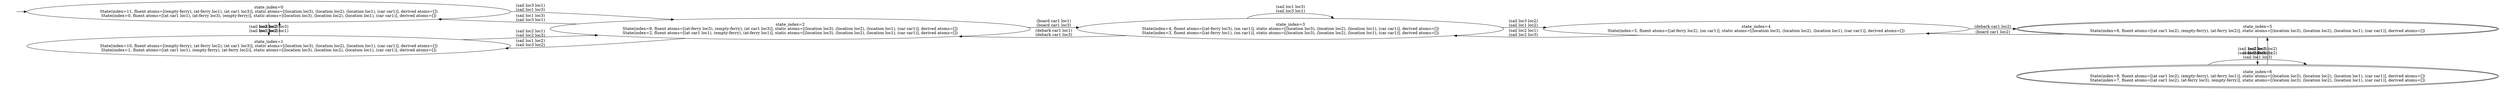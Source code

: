 digraph {
rankdir="LR"
s0[label="state_index=0
State(index=11, fluent atoms=[(empty-ferry), (at-ferry loc1), (at car1 loc3)], static atoms=[(location loc3), (location loc2), (location loc1), (car car1)], derived atoms=[])
State(index=0, fluent atoms=[(at car1 loc1), (at-ferry loc3), (empty-ferry)], static atoms=[(location loc3), (location loc2), (location loc1), (car car1)], derived atoms=[])
"]
s1[label="state_index=1
State(index=10, fluent atoms=[(empty-ferry), (at-ferry loc2), (at car1 loc3)], static atoms=[(location loc3), (location loc2), (location loc1), (car car1)], derived atoms=[])
State(index=1, fluent atoms=[(at car1 loc1), (empty-ferry), (at-ferry loc2)], static atoms=[(location loc3), (location loc2), (location loc1), (car car1)], derived atoms=[])
"]
s2[label="state_index=2
State(index=9, fluent atoms=[(at-ferry loc3), (empty-ferry), (at car1 loc3)], static atoms=[(location loc3), (location loc2), (location loc1), (car car1)], derived atoms=[])
State(index=2, fluent atoms=[(at car1 loc1), (empty-ferry), (at-ferry loc1)], static atoms=[(location loc3), (location loc2), (location loc1), (car car1)], derived atoms=[])
"]
s3[label="state_index=3
State(index=4, fluent atoms=[(at-ferry loc3), (on car1)], static atoms=[(location loc3), (location loc2), (location loc1), (car car1)], derived atoms=[])
State(index=3, fluent atoms=[(at-ferry loc1), (on car1)], static atoms=[(location loc3), (location loc2), (location loc1), (car car1)], derived atoms=[])
"]
s4[label="state_index=4
State(index=5, fluent atoms=[(at-ferry loc2), (on car1)], static atoms=[(location loc3), (location loc2), (location loc1), (car car1)], derived atoms=[])
"]
s5[peripheries=2,label="state_index=5
State(index=6, fluent atoms=[(at car1 loc2), (empty-ferry), (at-ferry loc2)], static atoms=[(location loc3), (location loc2), (location loc1), (car car1)], derived atoms=[])
"]
s6[peripheries=2,label="state_index=6
State(index=8, fluent atoms=[(at car1 loc2), (empty-ferry), (at-ferry loc1)], static atoms=[(location loc3), (location loc2), (location loc1), (car car1)], derived atoms=[])
State(index=7, fluent atoms=[(at car1 loc2), (at-ferry loc3), (empty-ferry)], static atoms=[(location loc3), (location loc2), (location loc1), (car car1)], derived atoms=[])
"]
Dangling [ label = "", style = invis ]
{ rank = same; Dangling }
Dangling -> s0
{ rank = same; s0,s1}
{ rank = same; s2}
{ rank = same; s3}
{ rank = same; s4}
{ rank = same; s5,s6}
s0->s1 [label="(sail loc3 loc2)
(sail loc1 loc2)
"]
s0->s2 [label="(sail loc3 loc1)
(sail loc1 loc3)
"]
s1->s0 [label="(sail loc2 loc3)
(sail loc2 loc1)
"]
s1->s2 [label="(sail loc2 loc1)
(sail loc2 loc3)
"]
s2->s0 [label="(sail loc1 loc3)
(sail loc3 loc1)
"]
s2->s1 [label="(sail loc1 loc2)
(sail loc3 loc2)
"]
s2->s3 [label="(board car1 loc1)
(board car1 loc3)
"]
s3->s2 [label="(debark car1 loc1)
(debark car1 loc3)
"]
s3->s3 [label="(sail loc1 loc3)
(sail loc3 loc1)
"]
s3->s4 [label="(sail loc3 loc2)
(sail loc1 loc2)
"]
s4->s3 [label="(sail loc2 loc1)
(sail loc2 loc3)
"]
s4->s5 [label="(debark car1 loc2)
"]
s5->s4 [label="(board car1 loc2)
"]
s5->s6 [label="(sail loc2 loc1)
(sail loc2 loc3)
"]
s6->s5 [label="(sail loc3 loc2)
(sail loc1 loc2)
"]
s6->s6 [label="(sail loc3 loc1)
(sail loc1 loc3)
"]
}
